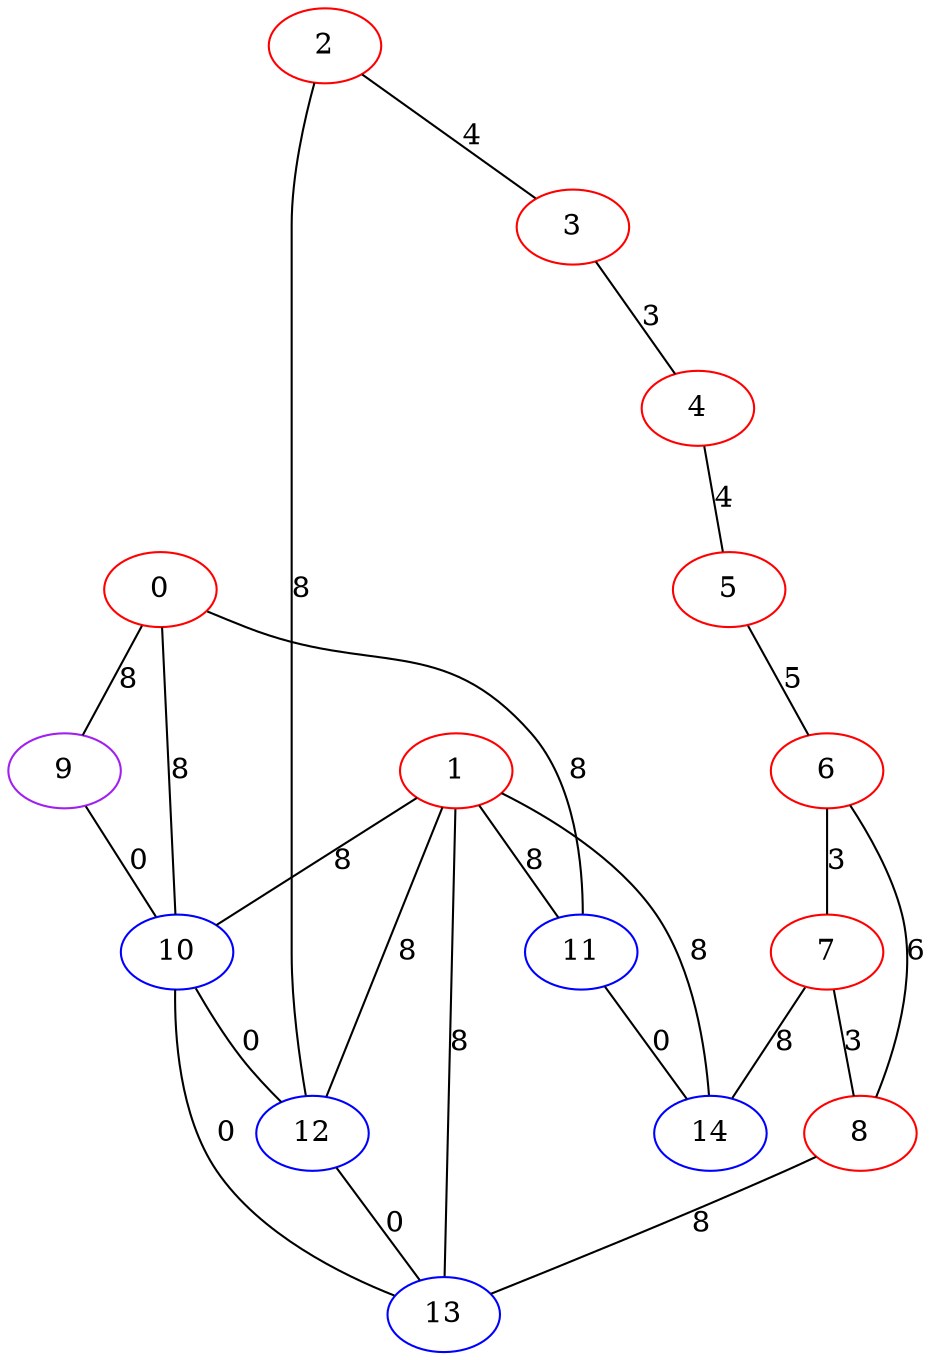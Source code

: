 graph "" {
0 [color=red, weight=1];
1 [color=red, weight=1];
2 [color=red, weight=1];
3 [color=red, weight=1];
4 [color=red, weight=1];
5 [color=red, weight=1];
6 [color=red, weight=1];
7 [color=red, weight=1];
8 [color=red, weight=1];
9 [color=purple, weight=4];
10 [color=blue, weight=3];
11 [color=blue, weight=3];
12 [color=blue, weight=3];
13 [color=blue, weight=3];
14 [color=blue, weight=3];
0 -- 9  [key=0, label=8];
0 -- 10  [key=0, label=8];
0 -- 11  [key=0, label=8];
1 -- 10  [key=0, label=8];
1 -- 11  [key=0, label=8];
1 -- 12  [key=0, label=8];
1 -- 13  [key=0, label=8];
1 -- 14  [key=0, label=8];
2 -- 3  [key=0, label=4];
2 -- 12  [key=0, label=8];
3 -- 4  [key=0, label=3];
4 -- 5  [key=0, label=4];
5 -- 6  [key=0, label=5];
6 -- 8  [key=0, label=6];
6 -- 7  [key=0, label=3];
7 -- 8  [key=0, label=3];
7 -- 14  [key=0, label=8];
8 -- 13  [key=0, label=8];
9 -- 10  [key=0, label=0];
10 -- 12  [key=0, label=0];
10 -- 13  [key=0, label=0];
11 -- 14  [key=0, label=0];
12 -- 13  [key=0, label=0];
}

